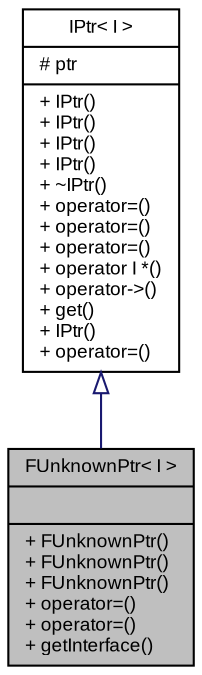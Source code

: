 digraph G
{
  bgcolor="transparent";
  edge [fontname="Arial",fontsize="9",labelfontname="Arial",labelfontsize="9"];
  node [fontname="Arial",fontsize="9",shape=record];
  Node1 [label="{FUnknownPtr\< I \>\n||+ FUnknownPtr()\l+ FUnknownPtr()\l+ FUnknownPtr()\l+ operator=()\l+ operator=()\l+ getInterface()\l}",height=0.2,width=0.4,color="black", fillcolor="grey75", style="filled" fontcolor="black"];
  Node2 -> Node1 [dir=back,color="midnightblue",fontsize="9",style="solid",arrowtail="empty",fontname="Arial"];
  Node2 [label="{IPtr\< I \>\n|# ptr\l|+ IPtr()\l+ IPtr()\l+ IPtr()\l+ IPtr()\l+ ~IPtr()\l+ operator=()\l+ operator=()\l+ operator=()\l+ operator I *()\l+ operator-\>()\l+ get()\l+ IPtr()\l+ operator=()\l}",height=0.2,width=0.4,color="black",URL="$classSteinberg_1_1IPtr.html",tooltip="IPtr - Smart pointer template class."];
}
